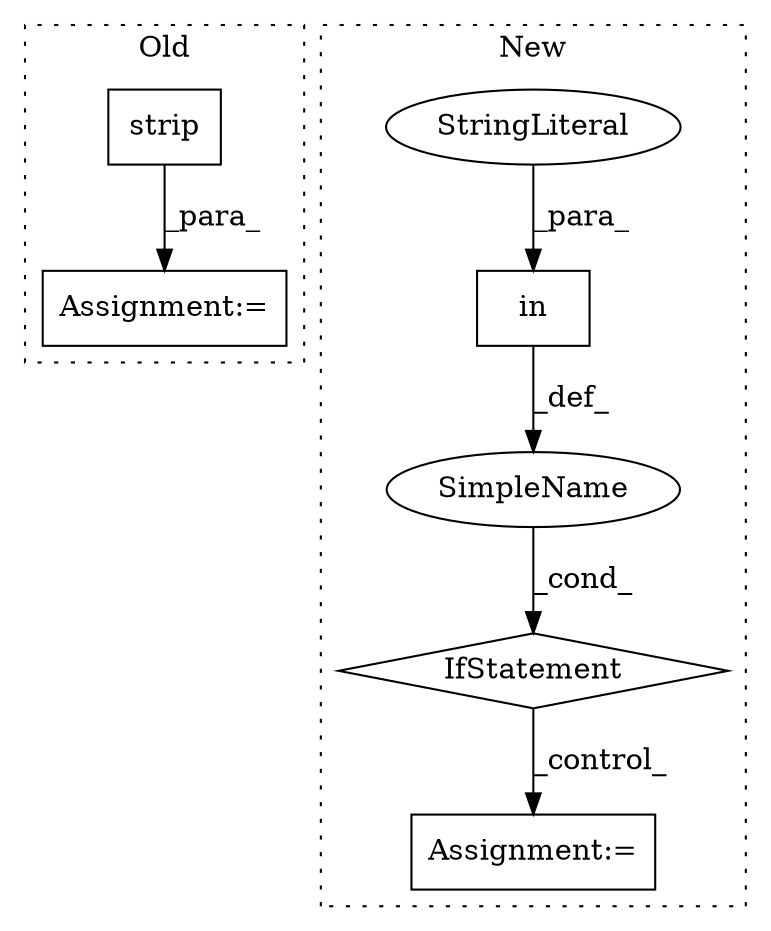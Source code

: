 digraph G {
subgraph cluster0 {
1 [label="strip" a="32" s="1020" l="7" shape="box"];
7 [label="Assignment:=" a="7" s="1066" l="1" shape="box"];
label = "Old";
style="dotted";
}
subgraph cluster1 {
2 [label="in" a="105" s="1020" l="16" shape="box"];
3 [label="IfStatement" a="25" s="1008,1036" l="12,2" shape="diamond"];
4 [label="StringLiteral" a="45" s="1020" l="9" shape="ellipse"];
5 [label="Assignment:=" a="7" s="1181" l="30" shape="box"];
6 [label="SimpleName" a="42" s="" l="" shape="ellipse"];
label = "New";
style="dotted";
}
1 -> 7 [label="_para_"];
2 -> 6 [label="_def_"];
3 -> 5 [label="_control_"];
4 -> 2 [label="_para_"];
6 -> 3 [label="_cond_"];
}